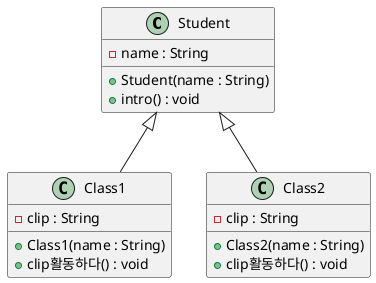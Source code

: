 @startuml

class Student {
    - name : String
    + Student(name : String)
    + intro() : void
}

class Class1 {
    - clip : String
    + Class1(name : String)
    + clip활동하다() : void
}

class Class2 {
    - clip : String
    + Class2(name : String)
    + clip활동하다() : void
}

Student <|-- Class1
Student <|-- Class2

@enduml
